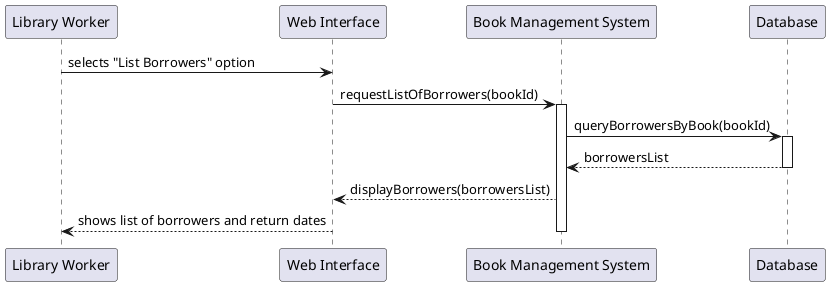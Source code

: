 @startuml
participant "Library Worker" as Worker
participant "Web Interface" as Interface
participant "Book Management System" as BookSys
participant "Database" as DB

Worker -> Interface : selects "List Borrowers" option
Interface -> BookSys : requestListOfBorrowers(bookId)
activate BookSys

BookSys -> DB : queryBorrowersByBook(bookId)
activate DB
DB --> BookSys : borrowersList
deactivate DB

BookSys --> Interface : displayBorrowers(borrowersList)
Interface --> Worker : shows list of borrowers and return dates
deactivate BookSys

@enduml